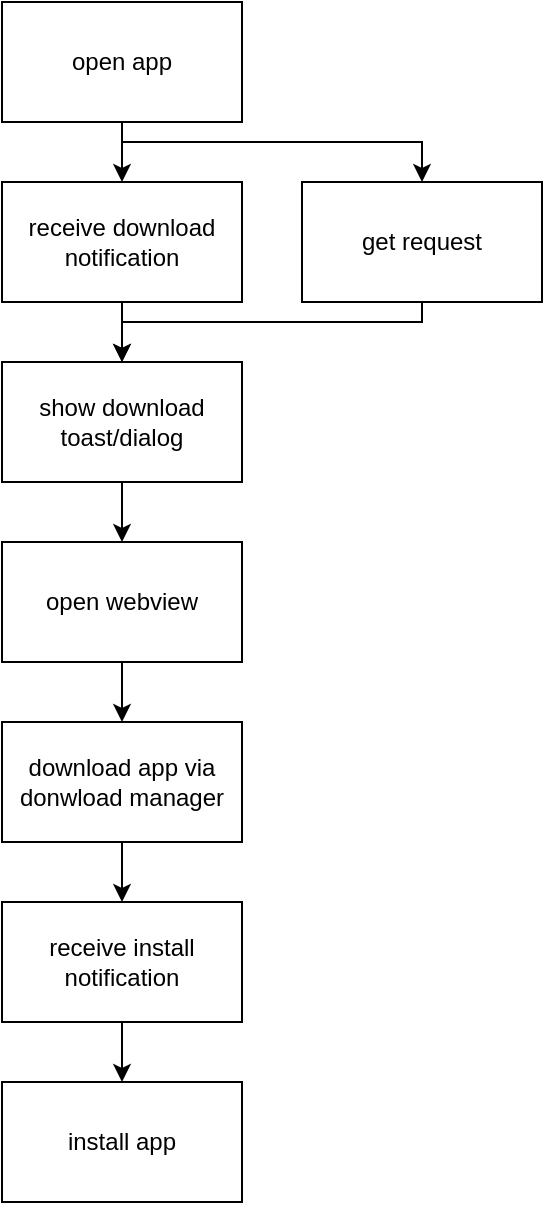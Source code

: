 <mxfile version="17.4.5" type="device"><diagram id="QDGdQ_5VisMvQW9wiWms" name="Page-1"><mxGraphModel dx="1422" dy="745" grid="1" gridSize="10" guides="1" tooltips="1" connect="1" arrows="1" fold="1" page="1" pageScale="1" pageWidth="827" pageHeight="1169" math="0" shadow="0"><root><mxCell id="0"/><mxCell id="1" parent="0"/><mxCell id="dDIUjGxBQcSgCPw_l5kg-2" style="edgeStyle=orthogonalEdgeStyle;rounded=0;orthogonalLoop=1;jettySize=auto;html=1;exitX=0.5;exitY=1;exitDx=0;exitDy=0;entryX=0.5;entryY=0;entryDx=0;entryDy=0;" edge="1" parent="1" source="OKL8aCD7jwDNc-uRR8s4-1" target="OKL8aCD7jwDNc-uRR8s4-8"><mxGeometry relative="1" as="geometry"><Array as="points"><mxPoint x="410" y="180"/><mxPoint x="560" y="180"/></Array></mxGeometry></mxCell><mxCell id="OKL8aCD7jwDNc-uRR8s4-1" value="open app" style="rounded=0;whiteSpace=wrap;html=1;" parent="1" vertex="1"><mxGeometry x="350" y="110" width="120" height="60" as="geometry"/></mxCell><mxCell id="dDIUjGxBQcSgCPw_l5kg-3" style="edgeStyle=orthogonalEdgeStyle;rounded=0;orthogonalLoop=1;jettySize=auto;html=1;exitX=0.5;exitY=1;exitDx=0;exitDy=0;entryX=0.5;entryY=0;entryDx=0;entryDy=0;" edge="1" parent="1" source="OKL8aCD7jwDNc-uRR8s4-2" target="OKL8aCD7jwDNc-uRR8s4-3"><mxGeometry relative="1" as="geometry"/></mxCell><mxCell id="OKL8aCD7jwDNc-uRR8s4-2" value="receive download&lt;br&gt;notification" style="rounded=0;whiteSpace=wrap;html=1;" parent="1" vertex="1"><mxGeometry x="350" y="200" width="120" height="60" as="geometry"/></mxCell><mxCell id="dDIUjGxBQcSgCPw_l5kg-5" style="edgeStyle=orthogonalEdgeStyle;rounded=0;orthogonalLoop=1;jettySize=auto;html=1;exitX=0.5;exitY=1;exitDx=0;exitDy=0;entryX=0.5;entryY=0;entryDx=0;entryDy=0;" edge="1" parent="1" source="OKL8aCD7jwDNc-uRR8s4-3" target="OKL8aCD7jwDNc-uRR8s4-4"><mxGeometry relative="1" as="geometry"/></mxCell><mxCell id="OKL8aCD7jwDNc-uRR8s4-3" value="show download&lt;br&gt;toast/dialog" style="rounded=0;whiteSpace=wrap;html=1;" parent="1" vertex="1"><mxGeometry x="350" y="290" width="120" height="60" as="geometry"/></mxCell><mxCell id="dDIUjGxBQcSgCPw_l5kg-6" style="edgeStyle=orthogonalEdgeStyle;rounded=0;orthogonalLoop=1;jettySize=auto;html=1;exitX=0.5;exitY=1;exitDx=0;exitDy=0;entryX=0.5;entryY=0;entryDx=0;entryDy=0;" edge="1" parent="1" source="OKL8aCD7jwDNc-uRR8s4-4" target="OKL8aCD7jwDNc-uRR8s4-5"><mxGeometry relative="1" as="geometry"/></mxCell><mxCell id="OKL8aCD7jwDNc-uRR8s4-4" value="open webview" style="rounded=0;whiteSpace=wrap;html=1;" parent="1" vertex="1"><mxGeometry x="350" y="380" width="120" height="60" as="geometry"/></mxCell><mxCell id="dDIUjGxBQcSgCPw_l5kg-7" style="edgeStyle=orthogonalEdgeStyle;rounded=0;orthogonalLoop=1;jettySize=auto;html=1;exitX=0.5;exitY=1;exitDx=0;exitDy=0;entryX=0.5;entryY=0;entryDx=0;entryDy=0;" edge="1" parent="1" source="OKL8aCD7jwDNc-uRR8s4-5" target="OKL8aCD7jwDNc-uRR8s4-6"><mxGeometry relative="1" as="geometry"/></mxCell><mxCell id="OKL8aCD7jwDNc-uRR8s4-5" value="download app via donwload manager" style="rounded=0;whiteSpace=wrap;html=1;" parent="1" vertex="1"><mxGeometry x="350" y="470" width="120" height="60" as="geometry"/></mxCell><mxCell id="dDIUjGxBQcSgCPw_l5kg-8" style="edgeStyle=orthogonalEdgeStyle;rounded=0;orthogonalLoop=1;jettySize=auto;html=1;exitX=0.5;exitY=1;exitDx=0;exitDy=0;entryX=0.5;entryY=0;entryDx=0;entryDy=0;" edge="1" parent="1" source="OKL8aCD7jwDNc-uRR8s4-6" target="OKL8aCD7jwDNc-uRR8s4-7"><mxGeometry relative="1" as="geometry"/></mxCell><mxCell id="OKL8aCD7jwDNc-uRR8s4-6" value="receive install&lt;br&gt;notification" style="rounded=0;whiteSpace=wrap;html=1;" parent="1" vertex="1"><mxGeometry x="350" y="560" width="120" height="60" as="geometry"/></mxCell><mxCell id="OKL8aCD7jwDNc-uRR8s4-7" value="install app" style="rounded=0;whiteSpace=wrap;html=1;" parent="1" vertex="1"><mxGeometry x="350" y="650" width="120" height="60" as="geometry"/></mxCell><mxCell id="dDIUjGxBQcSgCPw_l5kg-4" style="edgeStyle=orthogonalEdgeStyle;rounded=0;orthogonalLoop=1;jettySize=auto;html=1;exitX=0.5;exitY=1;exitDx=0;exitDy=0;entryX=0.5;entryY=0;entryDx=0;entryDy=0;" edge="1" parent="1" source="OKL8aCD7jwDNc-uRR8s4-8" target="OKL8aCD7jwDNc-uRR8s4-3"><mxGeometry relative="1" as="geometry"><Array as="points"><mxPoint x="560" y="270"/><mxPoint x="410" y="270"/></Array></mxGeometry></mxCell><mxCell id="OKL8aCD7jwDNc-uRR8s4-8" value="get request" style="rounded=0;whiteSpace=wrap;html=1;" parent="1" vertex="1"><mxGeometry x="500" y="200" width="120" height="60" as="geometry"/></mxCell><mxCell id="dDIUjGxBQcSgCPw_l5kg-1" value="" style="endArrow=classic;html=1;rounded=0;exitX=0.5;exitY=1;exitDx=0;exitDy=0;entryX=0.5;entryY=0;entryDx=0;entryDy=0;" edge="1" parent="1" source="OKL8aCD7jwDNc-uRR8s4-1" target="OKL8aCD7jwDNc-uRR8s4-2"><mxGeometry width="50" height="50" relative="1" as="geometry"><mxPoint x="390" y="410" as="sourcePoint"/><mxPoint x="440" y="360" as="targetPoint"/></mxGeometry></mxCell></root></mxGraphModel></diagram></mxfile>